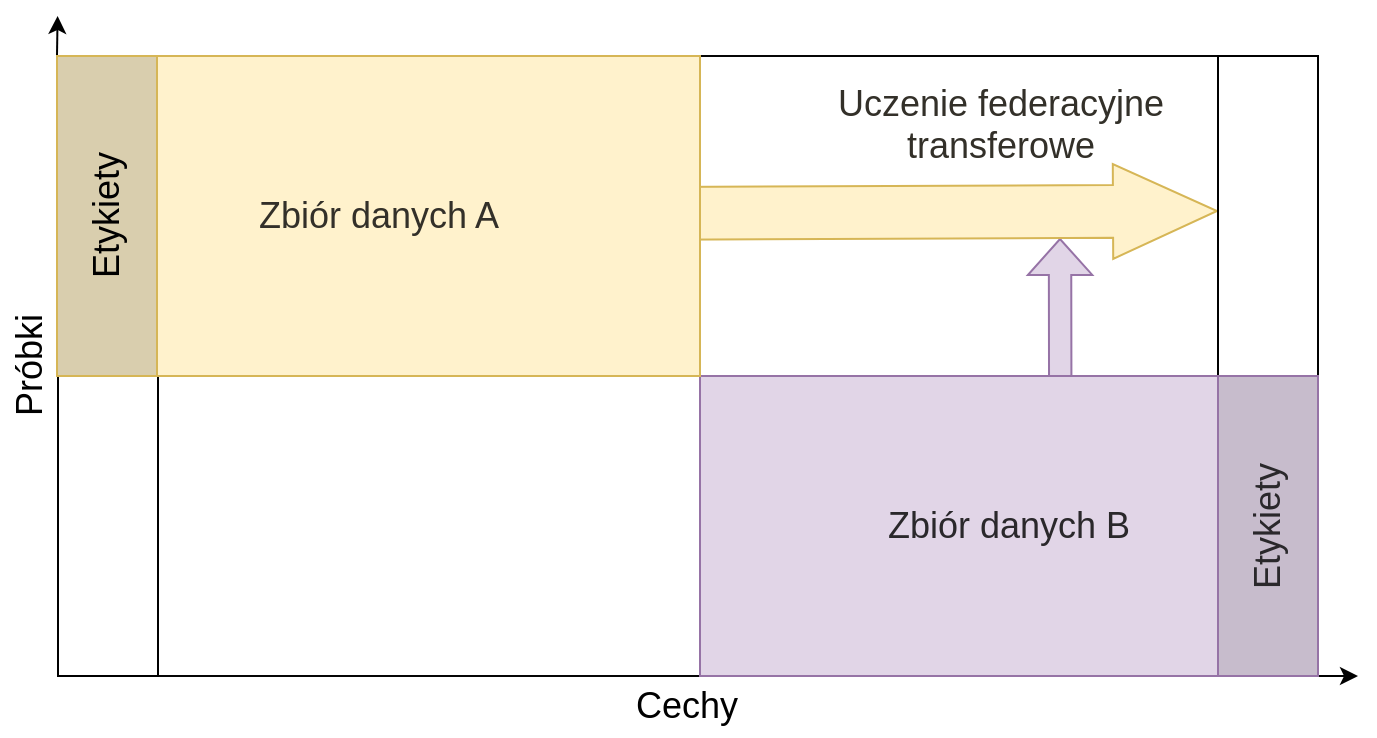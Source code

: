 <mxfile version="17.1.3" type="device"><diagram id="V3tsCqq8QKIaEwVYqXRp" name="Page-1"><mxGraphModel dx="949" dy="547" grid="1" gridSize="10" guides="1" tooltips="1" connect="1" arrows="1" fold="1" page="1" pageScale="1" pageWidth="827" pageHeight="1169" math="0" shadow="0"><root><mxCell id="0"/><mxCell id="1" parent="0"/><mxCell id="Po3UAP2UEHaN24MB34Bt-47" value="" style="rounded=0;whiteSpace=wrap;html=1;glass=0;fontSize=18;strokeColor=#050505;" vertex="1" parent="1"><mxGeometry x="99" y="170" width="630" height="310" as="geometry"/></mxCell><mxCell id="Po3UAP2UEHaN24MB34Bt-48" value="" style="shape=flexArrow;endArrow=classic;html=1;rounded=0;fontFamily=Helvetica;fontSize=17;fontColor=#1F2B19;width=11.2;endSize=5.664;fillColor=#E1D5E7;strokeColor=#9673A6;exitX=0.583;exitY=0.133;exitDx=0;exitDy=0;exitPerimeter=0;" edge="1" parent="1" source="Po3UAP2UEHaN24MB34Bt-52"><mxGeometry width="50" height="50" relative="1" as="geometry"><mxPoint x="600" y="304" as="sourcePoint"/><mxPoint x="600" y="261" as="targetPoint"/></mxGeometry></mxCell><mxCell id="Po3UAP2UEHaN24MB34Bt-49" value="" style="shape=flexArrow;endArrow=classic;html=1;rounded=0;fontFamily=Helvetica;fontSize=17;fontColor=#1F2B19;entryX=0;entryY=0.25;entryDx=0;entryDy=0;width=26.4;endSize=17;fillColor=#FFF2CC;strokeColor=#D6B656;targetPerimeterSpacing=-8;exitX=0;exitY=0.5;exitDx=0;exitDy=0;" edge="1" parent="1" target="Po3UAP2UEHaN24MB34Bt-50" source="Po3UAP2UEHaN24MB34Bt-55"><mxGeometry width="50" height="50" relative="1" as="geometry"><mxPoint x="448" y="248" as="sourcePoint"/><mxPoint x="510" y="250" as="targetPoint"/></mxGeometry></mxCell><mxCell id="Po3UAP2UEHaN24MB34Bt-50" value="" style="rounded=0;whiteSpace=wrap;html=1;glass=0;fontSize=18;direction=south;rotation=270;" vertex="1" parent="1"><mxGeometry x="549" y="300" width="310" height="50" as="geometry"/></mxCell><mxCell id="Po3UAP2UEHaN24MB34Bt-51" value="" style="rounded=0;whiteSpace=wrap;html=1;glass=0;fontSize=18;direction=south;rotation=270;" vertex="1" parent="1"><mxGeometry x="-31" y="300" width="310" height="50" as="geometry"/></mxCell><mxCell id="Po3UAP2UEHaN24MB34Bt-52" value="&lt;font style=&quot;font-size: 18px&quot; color=&quot;#2a282b&quot;&gt;Zbiór danych B&lt;/font&gt;" style="rounded=0;whiteSpace=wrap;html=1;fillColor=#E1D5E7;strokeColor=#9673A6;fontSize=17;" vertex="1" parent="1"><mxGeometry x="420" y="330" width="309" height="150" as="geometry"/></mxCell><mxCell id="Po3UAP2UEHaN24MB34Bt-53" value="&lt;font style=&quot;font-size: 18px&quot;&gt;&lt;font color=&quot;#333029&quot;&gt;Zbiór danych A&lt;/font&gt;&lt;br&gt;&lt;/font&gt;" style="rounded=0;whiteSpace=wrap;html=1;fillColor=#FFF2CC;strokeColor=#D6B656;gradientColor=none;glass=0;" vertex="1" parent="1"><mxGeometry x="99" y="170" width="321" height="160" as="geometry"/></mxCell><mxCell id="Po3UAP2UEHaN24MB34Bt-54" style="edgeStyle=orthogonalEdgeStyle;rounded=0;orthogonalLoop=1;jettySize=auto;html=1;exitX=0;exitY=0;exitDx=0;exitDy=0;fontSize=18;" edge="1" parent="1" source="Po3UAP2UEHaN24MB34Bt-55"><mxGeometry relative="1" as="geometry"><mxPoint x="98.8" y="150" as="targetPoint"/></mxGeometry></mxCell><mxCell id="Po3UAP2UEHaN24MB34Bt-55" value="Etykiety" style="rounded=0;whiteSpace=wrap;html=1;glass=0;fontSize=18;fillColor=#D9CEAE;strokeColor=#d6b656;direction=south;rotation=270;" vertex="1" parent="1"><mxGeometry x="43.5" y="225" width="160" height="50" as="geometry"/></mxCell><mxCell id="Po3UAP2UEHaN24MB34Bt-56" style="edgeStyle=orthogonalEdgeStyle;rounded=0;orthogonalLoop=1;jettySize=auto;html=1;exitX=1;exitY=1;exitDx=0;exitDy=0;fontSize=18;" edge="1" parent="1" source="Po3UAP2UEHaN24MB34Bt-57"><mxGeometry relative="1" as="geometry"><mxPoint x="749" y="480.2" as="targetPoint"/></mxGeometry></mxCell><mxCell id="Po3UAP2UEHaN24MB34Bt-57" value="&lt;font color=&quot;#2a282b&quot;&gt;Etykiety&lt;/font&gt;" style="rounded=0;whiteSpace=wrap;html=1;glass=0;fontSize=18;fillColor=#C7BCCC;strokeColor=#9673A6;rotation=270;direction=south;" vertex="1" parent="1"><mxGeometry x="629" y="380" width="150" height="50" as="geometry"/></mxCell><mxCell id="Po3UAP2UEHaN24MB34Bt-58" value="Cechy" style="text;html=1;align=center;verticalAlign=middle;resizable=0;points=[];autosize=1;strokeColor=none;fillColor=none;fontSize=18;" vertex="1" parent="1"><mxGeometry x="378" y="480" width="70" height="30" as="geometry"/></mxCell><mxCell id="Po3UAP2UEHaN24MB34Bt-59" value="Próbki" style="text;html=1;align=center;verticalAlign=middle;resizable=0;points=[];autosize=1;strokeColor=none;fillColor=none;fontSize=18;rotation=270;" vertex="1" parent="1"><mxGeometry x="50" y="310" width="70" height="30" as="geometry"/></mxCell><mxCell id="Po3UAP2UEHaN24MB34Bt-60" value="&lt;span lang=&quot;PL&quot; style=&quot;line-height: 16.8px&quot;&gt;&lt;font style=&quot;font-size: 18px&quot; color=&quot;#333029&quot;&gt;Uczenie federacyjne &lt;br&gt;transferowe&lt;/font&gt;&lt;/span&gt;&lt;span style=&quot;color: rgb(0 , 0 , 0) ; font-size: medium&quot;&gt;&lt;/span&gt;" style="text;html=1;align=center;verticalAlign=middle;resizable=0;points=[];autosize=1;strokeColor=none;fillColor=none;fontSize=17;fontFamily=Helvetica;fontColor=#1F2B19;" vertex="1" parent="1"><mxGeometry x="480" y="180" width="180" height="50" as="geometry"/></mxCell></root></mxGraphModel></diagram></mxfile>